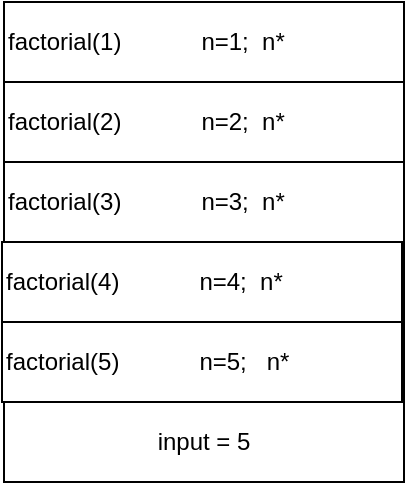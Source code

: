 <mxfile version="14.4.3" type="device"><diagram id="0Lrv9i09hIQLWpNxLXCp" name="Page-1"><mxGraphModel dx="862" dy="393" grid="1" gridSize="10" guides="1" tooltips="1" connect="1" arrows="1" fold="1" page="1" pageScale="1" pageWidth="850" pageHeight="1100" math="0" shadow="0"><root><mxCell id="0"/><mxCell id="1" parent="0"/><mxCell id="OxSZ2g0WywhxbVbSBdfS-2" value="" style="endArrow=none;html=1;" edge="1" parent="1"><mxGeometry width="50" height="50" relative="1" as="geometry"><mxPoint x="240" y="320" as="sourcePoint"/><mxPoint x="240" y="80" as="targetPoint"/></mxGeometry></mxCell><mxCell id="OxSZ2g0WywhxbVbSBdfS-3" value="" style="endArrow=none;html=1;" edge="1" parent="1"><mxGeometry width="50" height="50" relative="1" as="geometry"><mxPoint x="440" y="320" as="sourcePoint"/><mxPoint x="440" y="80" as="targetPoint"/></mxGeometry></mxCell><mxCell id="OxSZ2g0WywhxbVbSBdfS-4" value="" style="endArrow=none;html=1;" edge="1" parent="1"><mxGeometry width="50" height="50" relative="1" as="geometry"><mxPoint x="240" y="320" as="sourcePoint"/><mxPoint x="440" y="320" as="targetPoint"/></mxGeometry></mxCell><mxCell id="OxSZ2g0WywhxbVbSBdfS-5" value="input = 5" style="rounded=0;whiteSpace=wrap;html=1;" vertex="1" parent="1"><mxGeometry x="240" y="280" width="200" height="40" as="geometry"/></mxCell><mxCell id="OxSZ2g0WywhxbVbSBdfS-6" value="factorial(5)&amp;nbsp; &amp;nbsp; &amp;nbsp; &amp;nbsp; &amp;nbsp; &amp;nbsp; n=5;&amp;nbsp; &amp;nbsp;n*" style="rounded=0;whiteSpace=wrap;html=1;align=left;" vertex="1" parent="1"><mxGeometry x="239" y="240" width="200" height="40" as="geometry"/></mxCell><mxCell id="OxSZ2g0WywhxbVbSBdfS-7" value="factorial(4)&amp;nbsp; &amp;nbsp; &amp;nbsp; &amp;nbsp; &amp;nbsp; &amp;nbsp; n=4;&amp;nbsp; n*" style="rounded=0;whiteSpace=wrap;html=1;align=left;" vertex="1" parent="1"><mxGeometry x="239" y="200" width="200" height="40" as="geometry"/></mxCell><mxCell id="OxSZ2g0WywhxbVbSBdfS-8" value="&lt;span&gt;factorial(3)&amp;nbsp; &amp;nbsp; &amp;nbsp; &amp;nbsp; &amp;nbsp; &amp;nbsp; n=3;&amp;nbsp; n*&lt;/span&gt;" style="rounded=0;whiteSpace=wrap;html=1;align=left;" vertex="1" parent="1"><mxGeometry x="240" y="160" width="200" height="40" as="geometry"/></mxCell><mxCell id="OxSZ2g0WywhxbVbSBdfS-9" value="&lt;span&gt;factorial(2)&amp;nbsp; &amp;nbsp; &amp;nbsp; &amp;nbsp; &amp;nbsp; &amp;nbsp; n=2;&amp;nbsp; n*&lt;/span&gt;" style="rounded=0;whiteSpace=wrap;html=1;align=left;" vertex="1" parent="1"><mxGeometry x="240" y="120" width="200" height="40" as="geometry"/></mxCell><mxCell id="OxSZ2g0WywhxbVbSBdfS-10" value="&lt;span&gt;factorial(1)&amp;nbsp; &amp;nbsp; &amp;nbsp; &amp;nbsp; &amp;nbsp; &amp;nbsp; n=1;&amp;nbsp; n*&lt;/span&gt;" style="rounded=0;whiteSpace=wrap;html=1;align=left;" vertex="1" parent="1"><mxGeometry x="240" y="80" width="200" height="40" as="geometry"/></mxCell></root></mxGraphModel></diagram></mxfile>